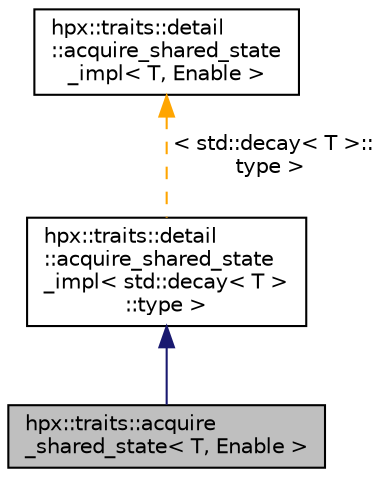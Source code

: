 digraph "hpx::traits::acquire_shared_state&lt; T, Enable &gt;"
{
  edge [fontname="Helvetica",fontsize="10",labelfontname="Helvetica",labelfontsize="10"];
  node [fontname="Helvetica",fontsize="10",shape=record];
  Node0 [label="hpx::traits::acquire\l_shared_state\< T, Enable \>",height=0.2,width=0.4,color="black", fillcolor="grey75", style="filled", fontcolor="black"];
  Node1 -> Node0 [dir="back",color="midnightblue",fontsize="10",style="solid",fontname="Helvetica"];
  Node1 [label="hpx::traits::detail\l::acquire_shared_state\l_impl\< std::decay\< T \>\l::type \>",height=0.2,width=0.4,color="black", fillcolor="white", style="filled",URL="$d2/d48/structhpx_1_1traits_1_1detail_1_1acquire__shared__state__impl.html"];
  Node2 -> Node1 [dir="back",color="orange",fontsize="10",style="dashed",label=" \< std::decay\< T \>::\ltype \>" ,fontname="Helvetica"];
  Node2 [label="hpx::traits::detail\l::acquire_shared_state\l_impl\< T, Enable \>",height=0.2,width=0.4,color="black", fillcolor="white", style="filled",URL="$d2/d48/structhpx_1_1traits_1_1detail_1_1acquire__shared__state__impl.html"];
}
